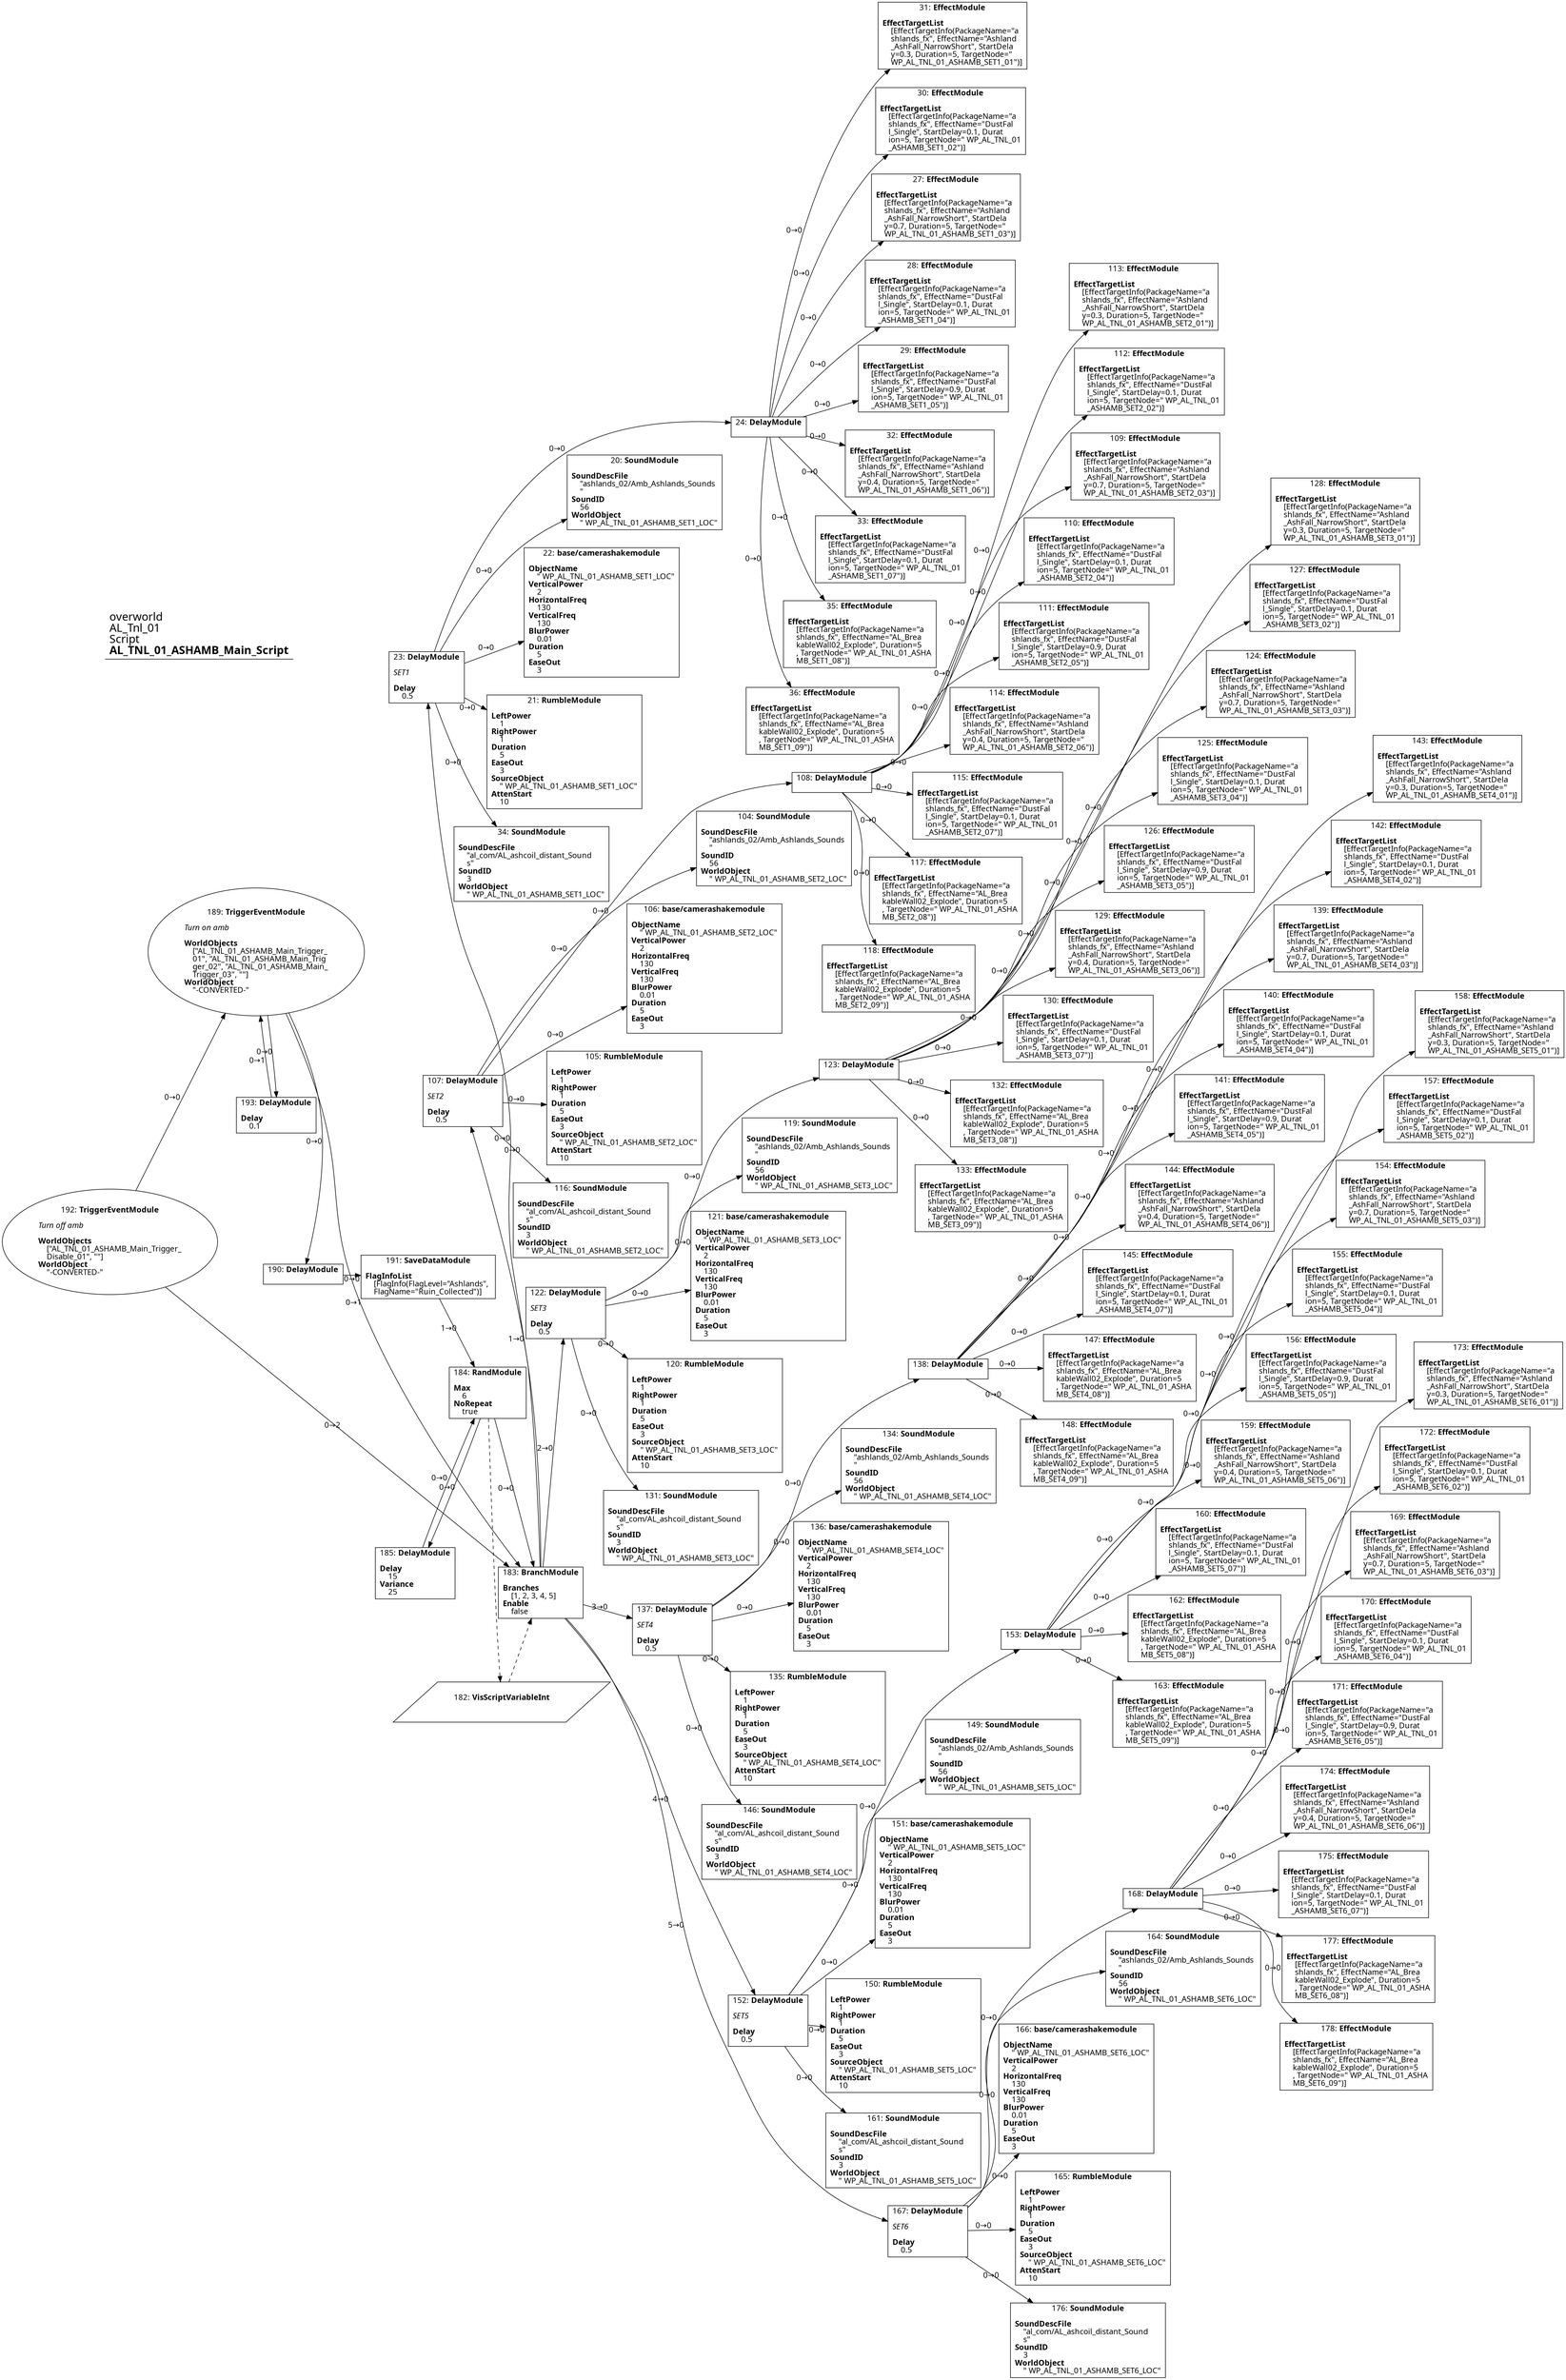 digraph {
    layout = fdp;
    overlap = prism;
    sep = "+16";
    splines = spline;

    node [ shape = box ];

    graph [ fontname = "Segoe UI" ];
    node [ fontname = "Segoe UI" ];
    edge [ fontname = "Segoe UI" ];

    20 [ label = <20: <b>SoundModule</b><br/><br/><b>SoundDescFile</b><br align="left"/>    &quot;ashlands_02/Amb_Ashlands_Sounds<br align="left"/>    &quot;<br align="left"/><b>SoundID</b><br align="left"/>    56<br align="left"/><b>WorldObject</b><br align="left"/>    &quot; WP_AL_TNL_01_ASHAMB_SET1_LOC&quot;<br align="left"/>> ];
    20 [ pos = "0.286,-1.0890001!" ];

    21 [ label = <21: <b>RumbleModule</b><br/><br/><b>LeftPower</b><br align="left"/>    1<br align="left"/><b>RightPower</b><br align="left"/>    1<br align="left"/><b>Duration</b><br align="left"/>    5<br align="left"/><b>EaseOut</b><br align="left"/>    3<br align="left"/><b>SourceObject</b><br align="left"/>    &quot; WP_AL_TNL_01_ASHAMB_SET1_LOC&quot;<br align="left"/><b>AttenStart</b><br align="left"/>    10<br align="left"/>> ];
    21 [ pos = "0.284,-1.2980001!" ];

    22 [ label = <22: <b>base/camerashakemodule</b><br/><br/><b>ObjectName</b><br align="left"/>    &quot; WP_AL_TNL_01_ASHAMB_SET1_LOC&quot;<br align="left"/><b>VerticalPower</b><br align="left"/>    2<br align="left"/><b>HorizontalFreq</b><br align="left"/>    130<br align="left"/><b>VerticalFreq</b><br align="left"/>    130<br align="left"/><b>BlurPower</b><br align="left"/>    0.01<br align="left"/><b>Duration</b><br align="left"/>    5<br align="left"/><b>EaseOut</b><br align="left"/>    3<br align="left"/>> ];
    22 [ pos = "0.284,-1.217!" ];

    23 [ label = <23: <b>DelayModule</b><br/><br/><i>SET1<br align="left"/></i><br align="left"/><b>Delay</b><br align="left"/>    0.5<br align="left"/>> ];
    23 [ pos = "-0.09200001,-1.1580001!" ];
    23 -> 22 [ label = "0→0" ];
    23 -> 21 [ label = "0→0" ];
    23 -> 20 [ label = "0→0" ];
    23 -> 24 [ label = "0→0" ];
    23 -> 34 [ label = "0→0" ];

    24 [ label = <24: <b>DelayModule</b><br/><br/>> ];
    24 [ pos = "0.287,-0.915!" ];
    24 -> 33 [ label = "0→0" ];
    24 -> 32 [ label = "0→0" ];
    24 -> 29 [ label = "0→0" ];
    24 -> 28 [ label = "0→0" ];
    24 -> 27 [ label = "0→0" ];
    24 -> 30 [ label = "0→0" ];
    24 -> 31 [ label = "0→0" ];
    24 -> 35 [ label = "0→0" ];
    24 -> 36 [ label = "0→0" ];

    27 [ label = <27: <b>EffectModule</b><br/><br/><b>EffectTargetList</b><br align="left"/>    [EffectTargetInfo(PackageName=&quot;a<br align="left"/>    shlands_fx&quot;, EffectName=&quot;Ashland<br align="left"/>    _AshFall_NarrowShort&quot;, StartDela<br align="left"/>    y=0.7, Duration=5, TargetNode=&quot; <br align="left"/>    WP_AL_TNL_01_ASHAMB_SET1_03&quot;)]<br align="left"/>> ];
    27 [ pos = "0.702,-0.634!" ];

    28 [ label = <28: <b>EffectModule</b><br/><br/><b>EffectTargetList</b><br align="left"/>    [EffectTargetInfo(PackageName=&quot;a<br align="left"/>    shlands_fx&quot;, EffectName=&quot;DustFal<br align="left"/>    l_Single&quot;, StartDelay=0.1, Durat<br align="left"/>    ion=5, TargetNode=&quot; WP_AL_TNL_01<br align="left"/>    _ASHAMB_SET1_04&quot;)]<br align="left"/>> ];
    28 [ pos = "0.70100003,-0.73700005!" ];

    29 [ label = <29: <b>EffectModule</b><br/><br/><b>EffectTargetList</b><br align="left"/>    [EffectTargetInfo(PackageName=&quot;a<br align="left"/>    shlands_fx&quot;, EffectName=&quot;DustFal<br align="left"/>    l_Single&quot;, StartDelay=0.9, Durat<br align="left"/>    ion=5, TargetNode=&quot; WP_AL_TNL_01<br align="left"/>    _ASHAMB_SET1_05&quot;)]<br align="left"/>> ];
    29 [ pos = "0.70000005,-0.84200007!" ];

    30 [ label = <30: <b>EffectModule</b><br/><br/><b>EffectTargetList</b><br align="left"/>    [EffectTargetInfo(PackageName=&quot;a<br align="left"/>    shlands_fx&quot;, EffectName=&quot;DustFal<br align="left"/>    l_Single&quot;, StartDelay=0.1, Durat<br align="left"/>    ion=5, TargetNode=&quot; WP_AL_TNL_01<br align="left"/>    _ASHAMB_SET1_02&quot;)]<br align="left"/>> ];
    30 [ pos = "0.70400006,-0.52900004!" ];

    31 [ label = <31: <b>EffectModule</b><br/><br/><b>EffectTargetList</b><br align="left"/>    [EffectTargetInfo(PackageName=&quot;a<br align="left"/>    shlands_fx&quot;, EffectName=&quot;Ashland<br align="left"/>    _AshFall_NarrowShort&quot;, StartDela<br align="left"/>    y=0.3, Duration=5, TargetNode=&quot; <br align="left"/>    WP_AL_TNL_01_ASHAMB_SET1_01&quot;)]<br align="left"/>> ];
    31 [ pos = "0.703,-0.42200002!" ];

    32 [ label = <32: <b>EffectModule</b><br/><br/><b>EffectTargetList</b><br align="left"/>    [EffectTargetInfo(PackageName=&quot;a<br align="left"/>    shlands_fx&quot;, EffectName=&quot;Ashland<br align="left"/>    _AshFall_NarrowShort&quot;, StartDela<br align="left"/>    y=0.4, Duration=5, TargetNode=&quot; <br align="left"/>    WP_AL_TNL_01_ASHAMB_SET1_06&quot;)]<br align="left"/>> ];
    32 [ pos = "0.70100003,-0.94900006!" ];

    33 [ label = <33: <b>EffectModule</b><br/><br/><b>EffectTargetList</b><br align="left"/>    [EffectTargetInfo(PackageName=&quot;a<br align="left"/>    shlands_fx&quot;, EffectName=&quot;DustFal<br align="left"/>    l_Single&quot;, StartDelay=0.1, Durat<br align="left"/>    ion=5, TargetNode=&quot; WP_AL_TNL_01<br align="left"/>    _ASHAMB_SET1_07&quot;)]<br align="left"/>> ];
    33 [ pos = "0.70000005,-1.0610001!" ];

    34 [ label = <34: <b>SoundModule</b><br/><br/><b>SoundDescFile</b><br align="left"/>    &quot;al_com/AL_ashcoil_distant_Sound<br align="left"/>    s&quot;<br align="left"/><b>SoundID</b><br align="left"/>    3<br align="left"/><b>WorldObject</b><br align="left"/>    &quot; WP_AL_TNL_01_ASHAMB_SET1_LOC&quot;<br align="left"/>> ];
    34 [ pos = "0.284,-1.358!" ];

    35 [ label = <35: <b>EffectModule</b><br/><br/><b>EffectTargetList</b><br align="left"/>    [EffectTargetInfo(PackageName=&quot;a<br align="left"/>    shlands_fx&quot;, EffectName=&quot;AL_Brea<br align="left"/>    kableWall02_Explode&quot;, Duration=5<br align="left"/>    , TargetNode=&quot; WP_AL_TNL_01_ASHA<br align="left"/>    MB_SET1_08&quot;)]<br align="left"/>> ];
    35 [ pos = "0.697,-1.171!" ];

    36 [ label = <36: <b>EffectModule</b><br/><br/><b>EffectTargetList</b><br align="left"/>    [EffectTargetInfo(PackageName=&quot;a<br align="left"/>    shlands_fx&quot;, EffectName=&quot;AL_Brea<br align="left"/>    kableWall02_Explode&quot;, Duration=5<br align="left"/>    , TargetNode=&quot; WP_AL_TNL_01_ASHA<br align="left"/>    MB_SET1_09&quot;)]<br align="left"/>> ];
    36 [ pos = "0.69900006,-1.279!" ];

    104 [ label = <104: <b>SoundModule</b><br/><br/><b>SoundDescFile</b><br align="left"/>    &quot;ashlands_02/Amb_Ashlands_Sounds<br align="left"/>    &quot;<br align="left"/><b>SoundID</b><br align="left"/>    56<br align="left"/><b>WorldObject</b><br align="left"/>    &quot; WP_AL_TNL_01_ASHAMB_SET2_LOC&quot;<br align="left"/>> ];
    104 [ pos = "0.711,-1.6580001!" ];

    105 [ label = <105: <b>RumbleModule</b><br/><br/><b>LeftPower</b><br align="left"/>    1<br align="left"/><b>RightPower</b><br align="left"/>    1<br align="left"/><b>Duration</b><br align="left"/>    5<br align="left"/><b>EaseOut</b><br align="left"/>    3<br align="left"/><b>SourceObject</b><br align="left"/>    &quot; WP_AL_TNL_01_ASHAMB_SET2_LOC&quot;<br align="left"/><b>AttenStart</b><br align="left"/>    10<br align="left"/>> ];
    105 [ pos = "0.70900005,-1.8670001!" ];

    106 [ label = <106: <b>base/camerashakemodule</b><br/><br/><b>ObjectName</b><br align="left"/>    &quot; WP_AL_TNL_01_ASHAMB_SET2_LOC&quot;<br align="left"/><b>VerticalPower</b><br align="left"/>    2<br align="left"/><b>HorizontalFreq</b><br align="left"/>    130<br align="left"/><b>VerticalFreq</b><br align="left"/>    130<br align="left"/><b>BlurPower</b><br align="left"/>    0.01<br align="left"/><b>Duration</b><br align="left"/>    5<br align="left"/><b>EaseOut</b><br align="left"/>    3<br align="left"/>> ];
    106 [ pos = "0.70900005,-1.7860001!" ];

    107 [ label = <107: <b>DelayModule</b><br/><br/><i>SET2<br align="left"/></i><br align="left"/><b>Delay</b><br align="left"/>    0.5<br align="left"/>> ];
    107 [ pos = "0.333,-1.7270001!" ];
    107 -> 106 [ label = "0→0" ];
    107 -> 105 [ label = "0→0" ];
    107 -> 104 [ label = "0→0" ];
    107 -> 108 [ label = "0→0" ];
    107 -> 116 [ label = "0→0" ];

    108 [ label = <108: <b>DelayModule</b><br/><br/>> ];
    108 [ pos = "0.712,-1.4840001!" ];
    108 -> 115 [ label = "0→0" ];
    108 -> 114 [ label = "0→0" ];
    108 -> 111 [ label = "0→0" ];
    108 -> 110 [ label = "0→0" ];
    108 -> 109 [ label = "0→0" ];
    108 -> 112 [ label = "0→0" ];
    108 -> 113 [ label = "0→0" ];
    108 -> 117 [ label = "0→0" ];
    108 -> 118 [ label = "0→0" ];

    109 [ label = <109: <b>EffectModule</b><br/><br/><b>EffectTargetList</b><br align="left"/>    [EffectTargetInfo(PackageName=&quot;a<br align="left"/>    shlands_fx&quot;, EffectName=&quot;Ashland<br align="left"/>    _AshFall_NarrowShort&quot;, StartDela<br align="left"/>    y=0.7, Duration=5, TargetNode=&quot; <br align="left"/>    WP_AL_TNL_01_ASHAMB_SET2_03&quot;)]<br align="left"/>> ];
    109 [ pos = "1.1270001,-1.2030001!" ];

    110 [ label = <110: <b>EffectModule</b><br/><br/><b>EffectTargetList</b><br align="left"/>    [EffectTargetInfo(PackageName=&quot;a<br align="left"/>    shlands_fx&quot;, EffectName=&quot;DustFal<br align="left"/>    l_Single&quot;, StartDelay=0.1, Durat<br align="left"/>    ion=5, TargetNode=&quot; WP_AL_TNL_01<br align="left"/>    _ASHAMB_SET2_04&quot;)]<br align="left"/>> ];
    110 [ pos = "1.126,-1.3060001!" ];

    111 [ label = <111: <b>EffectModule</b><br/><br/><b>EffectTargetList</b><br align="left"/>    [EffectTargetInfo(PackageName=&quot;a<br align="left"/>    shlands_fx&quot;, EffectName=&quot;DustFal<br align="left"/>    l_Single&quot;, StartDelay=0.9, Durat<br align="left"/>    ion=5, TargetNode=&quot; WP_AL_TNL_01<br align="left"/>    _ASHAMB_SET2_05&quot;)]<br align="left"/>> ];
    111 [ pos = "1.125,-1.411!" ];

    112 [ label = <112: <b>EffectModule</b><br/><br/><b>EffectTargetList</b><br align="left"/>    [EffectTargetInfo(PackageName=&quot;a<br align="left"/>    shlands_fx&quot;, EffectName=&quot;DustFal<br align="left"/>    l_Single&quot;, StartDelay=0.1, Durat<br align="left"/>    ion=5, TargetNode=&quot; WP_AL_TNL_01<br align="left"/>    _ASHAMB_SET2_02&quot;)]<br align="left"/>> ];
    112 [ pos = "1.1290001,-1.098!" ];

    113 [ label = <113: <b>EffectModule</b><br/><br/><b>EffectTargetList</b><br align="left"/>    [EffectTargetInfo(PackageName=&quot;a<br align="left"/>    shlands_fx&quot;, EffectName=&quot;Ashland<br align="left"/>    _AshFall_NarrowShort&quot;, StartDela<br align="left"/>    y=0.3, Duration=5, TargetNode=&quot; <br align="left"/>    WP_AL_TNL_01_ASHAMB_SET2_01&quot;)]<br align="left"/>> ];
    113 [ pos = "1.128,-0.99100006!" ];

    114 [ label = <114: <b>EffectModule</b><br/><br/><b>EffectTargetList</b><br align="left"/>    [EffectTargetInfo(PackageName=&quot;a<br align="left"/>    shlands_fx&quot;, EffectName=&quot;Ashland<br align="left"/>    _AshFall_NarrowShort&quot;, StartDela<br align="left"/>    y=0.4, Duration=5, TargetNode=&quot; <br align="left"/>    WP_AL_TNL_01_ASHAMB_SET2_06&quot;)]<br align="left"/>> ];
    114 [ pos = "1.126,-1.5180001!" ];

    115 [ label = <115: <b>EffectModule</b><br/><br/><b>EffectTargetList</b><br align="left"/>    [EffectTargetInfo(PackageName=&quot;a<br align="left"/>    shlands_fx&quot;, EffectName=&quot;DustFal<br align="left"/>    l_Single&quot;, StartDelay=0.1, Durat<br align="left"/>    ion=5, TargetNode=&quot; WP_AL_TNL_01<br align="left"/>    _ASHAMB_SET2_07&quot;)]<br align="left"/>> ];
    115 [ pos = "1.125,-1.6300001!" ];

    116 [ label = <116: <b>SoundModule</b><br/><br/><b>SoundDescFile</b><br align="left"/>    &quot;al_com/AL_ashcoil_distant_Sound<br align="left"/>    s&quot;<br align="left"/><b>SoundID</b><br align="left"/>    3<br align="left"/><b>WorldObject</b><br align="left"/>    &quot; WP_AL_TNL_01_ASHAMB_SET2_LOC&quot;<br align="left"/>> ];
    116 [ pos = "0.70900005,-1.927!" ];

    117 [ label = <117: <b>EffectModule</b><br/><br/><b>EffectTargetList</b><br align="left"/>    [EffectTargetInfo(PackageName=&quot;a<br align="left"/>    shlands_fx&quot;, EffectName=&quot;AL_Brea<br align="left"/>    kableWall02_Explode&quot;, Duration=5<br align="left"/>    , TargetNode=&quot; WP_AL_TNL_01_ASHA<br align="left"/>    MB_SET2_08&quot;)]<br align="left"/>> ];
    117 [ pos = "1.1220001,-1.7400001!" ];

    118 [ label = <118: <b>EffectModule</b><br/><br/><b>EffectTargetList</b><br align="left"/>    [EffectTargetInfo(PackageName=&quot;a<br align="left"/>    shlands_fx&quot;, EffectName=&quot;AL_Brea<br align="left"/>    kableWall02_Explode&quot;, Duration=5<br align="left"/>    , TargetNode=&quot; WP_AL_TNL_01_ASHA<br align="left"/>    MB_SET2_09&quot;)]<br align="left"/>> ];
    118 [ pos = "1.1240001,-1.848!" ];

    119 [ label = <119: <b>SoundModule</b><br/><br/><b>SoundDescFile</b><br align="left"/>    &quot;ashlands_02/Amb_Ashlands_Sounds<br align="left"/>    &quot;<br align="left"/><b>SoundID</b><br align="left"/>    56<br align="left"/><b>WorldObject</b><br align="left"/>    &quot; WP_AL_TNL_01_ASHAMB_SET3_LOC&quot;<br align="left"/>> ];
    119 [ pos = "1.1340001,-2.311!" ];

    120 [ label = <120: <b>RumbleModule</b><br/><br/><b>LeftPower</b><br align="left"/>    1<br align="left"/><b>RightPower</b><br align="left"/>    1<br align="left"/><b>Duration</b><br align="left"/>    5<br align="left"/><b>EaseOut</b><br align="left"/>    3<br align="left"/><b>SourceObject</b><br align="left"/>    &quot; WP_AL_TNL_01_ASHAMB_SET3_LOC&quot;<br align="left"/><b>AttenStart</b><br align="left"/>    10<br align="left"/>> ];
    120 [ pos = "1.133,-2.5200002!" ];

    121 [ label = <121: <b>base/camerashakemodule</b><br/><br/><b>ObjectName</b><br align="left"/>    &quot; WP_AL_TNL_01_ASHAMB_SET3_LOC&quot;<br align="left"/><b>VerticalPower</b><br align="left"/>    2<br align="left"/><b>HorizontalFreq</b><br align="left"/>    130<br align="left"/><b>VerticalFreq</b><br align="left"/>    130<br align="left"/><b>BlurPower</b><br align="left"/>    0.01<br align="left"/><b>Duration</b><br align="left"/>    5<br align="left"/><b>EaseOut</b><br align="left"/>    3<br align="left"/>> ];
    121 [ pos = "1.1320001,-2.4390001!" ];

    122 [ label = <122: <b>DelayModule</b><br/><br/><i>SET3<br align="left"/></i><br align="left"/><b>Delay</b><br align="left"/>    0.5<br align="left"/>> ];
    122 [ pos = "0.75600004,-2.38!" ];
    122 -> 121 [ label = "0→0" ];
    122 -> 120 [ label = "0→0" ];
    122 -> 119 [ label = "0→0" ];
    122 -> 123 [ label = "0→0" ];
    122 -> 131 [ label = "0→0" ];

    123 [ label = <123: <b>DelayModule</b><br/><br/>> ];
    123 [ pos = "1.1350001,-2.137!" ];
    123 -> 130 [ label = "0→0" ];
    123 -> 129 [ label = "0→0" ];
    123 -> 126 [ label = "0→0" ];
    123 -> 125 [ label = "0→0" ];
    123 -> 124 [ label = "0→0" ];
    123 -> 127 [ label = "0→0" ];
    123 -> 128 [ label = "0→0" ];
    123 -> 132 [ label = "0→0" ];
    123 -> 133 [ label = "0→0" ];

    124 [ label = <124: <b>EffectModule</b><br/><br/><b>EffectTargetList</b><br align="left"/>    [EffectTargetInfo(PackageName=&quot;a<br align="left"/>    shlands_fx&quot;, EffectName=&quot;Ashland<br align="left"/>    _AshFall_NarrowShort&quot;, StartDela<br align="left"/>    y=0.7, Duration=5, TargetNode=&quot; <br align="left"/>    WP_AL_TNL_01_ASHAMB_SET3_03&quot;)]<br align="left"/>> ];
    124 [ pos = "1.5500001,-1.8560001!" ];

    125 [ label = <125: <b>EffectModule</b><br/><br/><b>EffectTargetList</b><br align="left"/>    [EffectTargetInfo(PackageName=&quot;a<br align="left"/>    shlands_fx&quot;, EffectName=&quot;DustFal<br align="left"/>    l_Single&quot;, StartDelay=0.1, Durat<br align="left"/>    ion=5, TargetNode=&quot; WP_AL_TNL_01<br align="left"/>    _ASHAMB_SET3_04&quot;)]<br align="left"/>> ];
    125 [ pos = "1.549,-1.9590001!" ];

    126 [ label = <126: <b>EffectModule</b><br/><br/><b>EffectTargetList</b><br align="left"/>    [EffectTargetInfo(PackageName=&quot;a<br align="left"/>    shlands_fx&quot;, EffectName=&quot;DustFal<br align="left"/>    l_Single&quot;, StartDelay=0.9, Durat<br align="left"/>    ion=5, TargetNode=&quot; WP_AL_TNL_01<br align="left"/>    _ASHAMB_SET3_05&quot;)]<br align="left"/>> ];
    126 [ pos = "1.5480001,-2.0640001!" ];

    127 [ label = <127: <b>EffectModule</b><br/><br/><b>EffectTargetList</b><br align="left"/>    [EffectTargetInfo(PackageName=&quot;a<br align="left"/>    shlands_fx&quot;, EffectName=&quot;DustFal<br align="left"/>    l_Single&quot;, StartDelay=0.1, Durat<br align="left"/>    ion=5, TargetNode=&quot; WP_AL_TNL_01<br align="left"/>    _ASHAMB_SET3_02&quot;)]<br align="left"/>> ];
    127 [ pos = "1.552,-1.751!" ];

    128 [ label = <128: <b>EffectModule</b><br/><br/><b>EffectTargetList</b><br align="left"/>    [EffectTargetInfo(PackageName=&quot;a<br align="left"/>    shlands_fx&quot;, EffectName=&quot;Ashland<br align="left"/>    _AshFall_NarrowShort&quot;, StartDela<br align="left"/>    y=0.3, Duration=5, TargetNode=&quot; <br align="left"/>    WP_AL_TNL_01_ASHAMB_SET3_01&quot;)]<br align="left"/>> ];
    128 [ pos = "1.5510001,-1.644!" ];

    129 [ label = <129: <b>EffectModule</b><br/><br/><b>EffectTargetList</b><br align="left"/>    [EffectTargetInfo(PackageName=&quot;a<br align="left"/>    shlands_fx&quot;, EffectName=&quot;Ashland<br align="left"/>    _AshFall_NarrowShort&quot;, StartDela<br align="left"/>    y=0.4, Duration=5, TargetNode=&quot; <br align="left"/>    WP_AL_TNL_01_ASHAMB_SET3_06&quot;)]<br align="left"/>> ];
    129 [ pos = "1.549,-2.171!" ];

    130 [ label = <130: <b>EffectModule</b><br/><br/><b>EffectTargetList</b><br align="left"/>    [EffectTargetInfo(PackageName=&quot;a<br align="left"/>    shlands_fx&quot;, EffectName=&quot;DustFal<br align="left"/>    l_Single&quot;, StartDelay=0.1, Durat<br align="left"/>    ion=5, TargetNode=&quot; WP_AL_TNL_01<br align="left"/>    _ASHAMB_SET3_07&quot;)]<br align="left"/>> ];
    130 [ pos = "1.5480001,-2.283!" ];

    131 [ label = <131: <b>SoundModule</b><br/><br/><b>SoundDescFile</b><br align="left"/>    &quot;al_com/AL_ashcoil_distant_Sound<br align="left"/>    s&quot;<br align="left"/><b>SoundID</b><br align="left"/>    3<br align="left"/><b>WorldObject</b><br align="left"/>    &quot; WP_AL_TNL_01_ASHAMB_SET3_LOC&quot;<br align="left"/>> ];
    131 [ pos = "1.1320001,-2.5790002!" ];

    132 [ label = <132: <b>EffectModule</b><br/><br/><b>EffectTargetList</b><br align="left"/>    [EffectTargetInfo(PackageName=&quot;a<br align="left"/>    shlands_fx&quot;, EffectName=&quot;AL_Brea<br align="left"/>    kableWall02_Explode&quot;, Duration=5<br align="left"/>    , TargetNode=&quot; WP_AL_TNL_01_ASHA<br align="left"/>    MB_SET3_08&quot;)]<br align="left"/>> ];
    132 [ pos = "1.5450001,-2.3930001!" ];

    133 [ label = <133: <b>EffectModule</b><br/><br/><b>EffectTargetList</b><br align="left"/>    [EffectTargetInfo(PackageName=&quot;a<br align="left"/>    shlands_fx&quot;, EffectName=&quot;AL_Brea<br align="left"/>    kableWall02_Explode&quot;, Duration=5<br align="left"/>    , TargetNode=&quot; WP_AL_TNL_01_ASHA<br align="left"/>    MB_SET3_09&quot;)]<br align="left"/>> ];
    133 [ pos = "1.547,-2.5010002!" ];

    134 [ label = <134: <b>SoundModule</b><br/><br/><b>SoundDescFile</b><br align="left"/>    &quot;ashlands_02/Amb_Ashlands_Sounds<br align="left"/>    &quot;<br align="left"/><b>SoundID</b><br align="left"/>    56<br align="left"/><b>WorldObject</b><br align="left"/>    &quot; WP_AL_TNL_01_ASHAMB_SET4_LOC&quot;<br align="left"/>> ];
    134 [ pos = "1.542,-2.956!" ];

    135 [ label = <135: <b>RumbleModule</b><br/><br/><b>LeftPower</b><br align="left"/>    1<br align="left"/><b>RightPower</b><br align="left"/>    1<br align="left"/><b>Duration</b><br align="left"/>    5<br align="left"/><b>EaseOut</b><br align="left"/>    3<br align="left"/><b>SourceObject</b><br align="left"/>    &quot; WP_AL_TNL_01_ASHAMB_SET4_LOC&quot;<br align="left"/><b>AttenStart</b><br align="left"/>    10<br align="left"/>> ];
    135 [ pos = "1.5400001,-3.1650002!" ];

    136 [ label = <136: <b>base/camerashakemodule</b><br/><br/><b>ObjectName</b><br align="left"/>    &quot; WP_AL_TNL_01_ASHAMB_SET4_LOC&quot;<br align="left"/><b>VerticalPower</b><br align="left"/>    2<br align="left"/><b>HorizontalFreq</b><br align="left"/>    130<br align="left"/><b>VerticalFreq</b><br align="left"/>    130<br align="left"/><b>BlurPower</b><br align="left"/>    0.01<br align="left"/><b>Duration</b><br align="left"/>    5<br align="left"/><b>EaseOut</b><br align="left"/>    3<br align="left"/>> ];
    136 [ pos = "1.5400001,-3.084!" ];

    137 [ label = <137: <b>DelayModule</b><br/><br/><i>SET4<br align="left"/></i><br align="left"/><b>Delay</b><br align="left"/>    0.5<br align="left"/>> ];
    137 [ pos = "1.164,-3.025!" ];
    137 -> 136 [ label = "0→0" ];
    137 -> 135 [ label = "0→0" ];
    137 -> 134 [ label = "0→0" ];
    137 -> 138 [ label = "0→0" ];
    137 -> 146 [ label = "0→0" ];

    138 [ label = <138: <b>DelayModule</b><br/><br/>> ];
    138 [ pos = "1.5430001,-2.782!" ];
    138 -> 145 [ label = "0→0" ];
    138 -> 144 [ label = "0→0" ];
    138 -> 141 [ label = "0→0" ];
    138 -> 140 [ label = "0→0" ];
    138 -> 139 [ label = "0→0" ];
    138 -> 142 [ label = "0→0" ];
    138 -> 143 [ label = "0→0" ];
    138 -> 147 [ label = "0→0" ];
    138 -> 148 [ label = "0→0" ];

    139 [ label = <139: <b>EffectModule</b><br/><br/><b>EffectTargetList</b><br align="left"/>    [EffectTargetInfo(PackageName=&quot;a<br align="left"/>    shlands_fx&quot;, EffectName=&quot;Ashland<br align="left"/>    _AshFall_NarrowShort&quot;, StartDela<br align="left"/>    y=0.7, Duration=5, TargetNode=&quot; <br align="left"/>    WP_AL_TNL_01_ASHAMB_SET4_03&quot;)]<br align="left"/>> ];
    139 [ pos = "1.9570001,-2.5010002!" ];

    140 [ label = <140: <b>EffectModule</b><br/><br/><b>EffectTargetList</b><br align="left"/>    [EffectTargetInfo(PackageName=&quot;a<br align="left"/>    shlands_fx&quot;, EffectName=&quot;DustFal<br align="left"/>    l_Single&quot;, StartDelay=0.1, Durat<br align="left"/>    ion=5, TargetNode=&quot; WP_AL_TNL_01<br align="left"/>    _ASHAMB_SET4_04&quot;)]<br align="left"/>> ];
    140 [ pos = "1.9570001,-2.604!" ];

    141 [ label = <141: <b>EffectModule</b><br/><br/><b>EffectTargetList</b><br align="left"/>    [EffectTargetInfo(PackageName=&quot;a<br align="left"/>    shlands_fx&quot;, EffectName=&quot;DustFal<br align="left"/>    l_Single&quot;, StartDelay=0.9, Durat<br align="left"/>    ion=5, TargetNode=&quot; WP_AL_TNL_01<br align="left"/>    _ASHAMB_SET4_05&quot;)]<br align="left"/>> ];
    141 [ pos = "1.9560001,-2.709!" ];

    142 [ label = <142: <b>EffectModule</b><br/><br/><b>EffectTargetList</b><br align="left"/>    [EffectTargetInfo(PackageName=&quot;a<br align="left"/>    shlands_fx&quot;, EffectName=&quot;DustFal<br align="left"/>    l_Single&quot;, StartDelay=0.1, Durat<br align="left"/>    ion=5, TargetNode=&quot; WP_AL_TNL_01<br align="left"/>    _ASHAMB_SET4_02&quot;)]<br align="left"/>> ];
    142 [ pos = "1.96,-2.3960001!" ];

    143 [ label = <143: <b>EffectModule</b><br/><br/><b>EffectTargetList</b><br align="left"/>    [EffectTargetInfo(PackageName=&quot;a<br align="left"/>    shlands_fx&quot;, EffectName=&quot;Ashland<br align="left"/>    _AshFall_NarrowShort&quot;, StartDela<br align="left"/>    y=0.3, Duration=5, TargetNode=&quot; <br align="left"/>    WP_AL_TNL_01_ASHAMB_SET4_01&quot;)]<br align="left"/>> ];
    143 [ pos = "1.9590001,-2.289!" ];

    144 [ label = <144: <b>EffectModule</b><br/><br/><b>EffectTargetList</b><br align="left"/>    [EffectTargetInfo(PackageName=&quot;a<br align="left"/>    shlands_fx&quot;, EffectName=&quot;Ashland<br align="left"/>    _AshFall_NarrowShort&quot;, StartDela<br align="left"/>    y=0.4, Duration=5, TargetNode=&quot; <br align="left"/>    WP_AL_TNL_01_ASHAMB_SET4_06&quot;)]<br align="left"/>> ];
    144 [ pos = "1.9570001,-2.8160002!" ];

    145 [ label = <145: <b>EffectModule</b><br/><br/><b>EffectTargetList</b><br align="left"/>    [EffectTargetInfo(PackageName=&quot;a<br align="left"/>    shlands_fx&quot;, EffectName=&quot;DustFal<br align="left"/>    l_Single&quot;, StartDelay=0.1, Durat<br align="left"/>    ion=5, TargetNode=&quot; WP_AL_TNL_01<br align="left"/>    _ASHAMB_SET4_07&quot;)]<br align="left"/>> ];
    145 [ pos = "1.9560001,-2.9280002!" ];

    146 [ label = <146: <b>SoundModule</b><br/><br/><b>SoundDescFile</b><br align="left"/>    &quot;al_com/AL_ashcoil_distant_Sound<br align="left"/>    s&quot;<br align="left"/><b>SoundID</b><br align="left"/>    3<br align="left"/><b>WorldObject</b><br align="left"/>    &quot; WP_AL_TNL_01_ASHAMB_SET4_LOC&quot;<br align="left"/>> ];
    146 [ pos = "1.5400001,-3.2250001!" ];

    147 [ label = <147: <b>EffectModule</b><br/><br/><b>EffectTargetList</b><br align="left"/>    [EffectTargetInfo(PackageName=&quot;a<br align="left"/>    shlands_fx&quot;, EffectName=&quot;AL_Brea<br align="left"/>    kableWall02_Explode&quot;, Duration=5<br align="left"/>    , TargetNode=&quot; WP_AL_TNL_01_ASHA<br align="left"/>    MB_SET4_08&quot;)]<br align="left"/>> ];
    147 [ pos = "1.9530001,-3.038!" ];

    148 [ label = <148: <b>EffectModule</b><br/><br/><b>EffectTargetList</b><br align="left"/>    [EffectTargetInfo(PackageName=&quot;a<br align="left"/>    shlands_fx&quot;, EffectName=&quot;AL_Brea<br align="left"/>    kableWall02_Explode&quot;, Duration=5<br align="left"/>    , TargetNode=&quot; WP_AL_TNL_01_ASHA<br align="left"/>    MB_SET4_09&quot;)]<br align="left"/>> ];
    148 [ pos = "1.955,-3.1450002!" ];

    149 [ label = <149: <b>SoundModule</b><br/><br/><b>SoundDescFile</b><br align="left"/>    &quot;ashlands_02/Amb_Ashlands_Sounds<br align="left"/>    &quot;<br align="left"/><b>SoundID</b><br align="left"/>    56<br align="left"/><b>WorldObject</b><br align="left"/>    &quot; WP_AL_TNL_01_ASHAMB_SET5_LOC&quot;<br align="left"/>> ];
    149 [ pos = "1.955,-3.6320002!" ];

    150 [ label = <150: <b>RumbleModule</b><br/><br/><b>LeftPower</b><br align="left"/>    1<br align="left"/><b>RightPower</b><br align="left"/>    1<br align="left"/><b>Duration</b><br align="left"/>    5<br align="left"/><b>EaseOut</b><br align="left"/>    3<br align="left"/><b>SourceObject</b><br align="left"/>    &quot; WP_AL_TNL_01_ASHAMB_SET5_LOC&quot;<br align="left"/><b>AttenStart</b><br align="left"/>    10<br align="left"/>> ];
    150 [ pos = "1.9530001,-3.841!" ];

    151 [ label = <151: <b>base/camerashakemodule</b><br/><br/><b>ObjectName</b><br align="left"/>    &quot; WP_AL_TNL_01_ASHAMB_SET5_LOC&quot;<br align="left"/><b>VerticalPower</b><br align="left"/>    2<br align="left"/><b>HorizontalFreq</b><br align="left"/>    130<br align="left"/><b>VerticalFreq</b><br align="left"/>    130<br align="left"/><b>BlurPower</b><br align="left"/>    0.01<br align="left"/><b>Duration</b><br align="left"/>    5<br align="left"/><b>EaseOut</b><br align="left"/>    3<br align="left"/>> ];
    151 [ pos = "1.9530001,-3.7600002!" ];

    152 [ label = <152: <b>DelayModule</b><br/><br/><i>SET5<br align="left"/></i><br align="left"/><b>Delay</b><br align="left"/>    0.5<br align="left"/>> ];
    152 [ pos = "1.577,-3.7010002!" ];
    152 -> 151 [ label = "0→0" ];
    152 -> 150 [ label = "0→0" ];
    152 -> 149 [ label = "0→0" ];
    152 -> 153 [ label = "0→0" ];
    152 -> 161 [ label = "0→0" ];

    153 [ label = <153: <b>DelayModule</b><br/><br/>> ];
    153 [ pos = "1.9560001,-3.4580002!" ];
    153 -> 160 [ label = "0→0" ];
    153 -> 159 [ label = "0→0" ];
    153 -> 156 [ label = "0→0" ];
    153 -> 155 [ label = "0→0" ];
    153 -> 154 [ label = "0→0" ];
    153 -> 157 [ label = "0→0" ];
    153 -> 158 [ label = "0→0" ];
    153 -> 162 [ label = "0→0" ];
    153 -> 163 [ label = "0→0" ];

    154 [ label = <154: <b>EffectModule</b><br/><br/><b>EffectTargetList</b><br align="left"/>    [EffectTargetInfo(PackageName=&quot;a<br align="left"/>    shlands_fx&quot;, EffectName=&quot;Ashland<br align="left"/>    _AshFall_NarrowShort&quot;, StartDela<br align="left"/>    y=0.7, Duration=5, TargetNode=&quot; <br align="left"/>    WP_AL_TNL_01_ASHAMB_SET5_03&quot;)]<br align="left"/>> ];
    154 [ pos = "2.371,-3.177!" ];

    155 [ label = <155: <b>EffectModule</b><br/><br/><b>EffectTargetList</b><br align="left"/>    [EffectTargetInfo(PackageName=&quot;a<br align="left"/>    shlands_fx&quot;, EffectName=&quot;DustFal<br align="left"/>    l_Single&quot;, StartDelay=0.1, Durat<br align="left"/>    ion=5, TargetNode=&quot; WP_AL_TNL_01<br align="left"/>    _ASHAMB_SET5_04&quot;)]<br align="left"/>> ];
    155 [ pos = "2.3700001,-3.2800002!" ];

    156 [ label = <156: <b>EffectModule</b><br/><br/><b>EffectTargetList</b><br align="left"/>    [EffectTargetInfo(PackageName=&quot;a<br align="left"/>    shlands_fx&quot;, EffectName=&quot;DustFal<br align="left"/>    l_Single&quot;, StartDelay=0.9, Durat<br align="left"/>    ion=5, TargetNode=&quot; WP_AL_TNL_01<br align="left"/>    _ASHAMB_SET5_05&quot;)]<br align="left"/>> ];
    156 [ pos = "2.3690002,-3.3850002!" ];

    157 [ label = <157: <b>EffectModule</b><br/><br/><b>EffectTargetList</b><br align="left"/>    [EffectTargetInfo(PackageName=&quot;a<br align="left"/>    shlands_fx&quot;, EffectName=&quot;DustFal<br align="left"/>    l_Single&quot;, StartDelay=0.1, Durat<br align="left"/>    ion=5, TargetNode=&quot; WP_AL_TNL_01<br align="left"/>    _ASHAMB_SET5_02&quot;)]<br align="left"/>> ];
    157 [ pos = "2.3730001,-3.072!" ];

    158 [ label = <158: <b>EffectModule</b><br/><br/><b>EffectTargetList</b><br align="left"/>    [EffectTargetInfo(PackageName=&quot;a<br align="left"/>    shlands_fx&quot;, EffectName=&quot;Ashland<br align="left"/>    _AshFall_NarrowShort&quot;, StartDela<br align="left"/>    y=0.3, Duration=5, TargetNode=&quot; <br align="left"/>    WP_AL_TNL_01_ASHAMB_SET5_01&quot;)]<br align="left"/>> ];
    158 [ pos = "2.3720002,-2.9650002!" ];

    159 [ label = <159: <b>EffectModule</b><br/><br/><b>EffectTargetList</b><br align="left"/>    [EffectTargetInfo(PackageName=&quot;a<br align="left"/>    shlands_fx&quot;, EffectName=&quot;Ashland<br align="left"/>    _AshFall_NarrowShort&quot;, StartDela<br align="left"/>    y=0.4, Duration=5, TargetNode=&quot; <br align="left"/>    WP_AL_TNL_01_ASHAMB_SET5_06&quot;)]<br align="left"/>> ];
    159 [ pos = "2.3700001,-3.492!" ];

    160 [ label = <160: <b>EffectModule</b><br/><br/><b>EffectTargetList</b><br align="left"/>    [EffectTargetInfo(PackageName=&quot;a<br align="left"/>    shlands_fx&quot;, EffectName=&quot;DustFal<br align="left"/>    l_Single&quot;, StartDelay=0.1, Durat<br align="left"/>    ion=5, TargetNode=&quot; WP_AL_TNL_01<br align="left"/>    _ASHAMB_SET5_07&quot;)]<br align="left"/>> ];
    160 [ pos = "2.3690002,-3.604!" ];

    161 [ label = <161: <b>SoundModule</b><br/><br/><b>SoundDescFile</b><br align="left"/>    &quot;al_com/AL_ashcoil_distant_Sound<br align="left"/>    s&quot;<br align="left"/><b>SoundID</b><br align="left"/>    3<br align="left"/><b>WorldObject</b><br align="left"/>    &quot; WP_AL_TNL_01_ASHAMB_SET5_LOC&quot;<br align="left"/>> ];
    161 [ pos = "1.9530001,-3.9010003!" ];

    162 [ label = <162: <b>EffectModule</b><br/><br/><b>EffectTargetList</b><br align="left"/>    [EffectTargetInfo(PackageName=&quot;a<br align="left"/>    shlands_fx&quot;, EffectName=&quot;AL_Brea<br align="left"/>    kableWall02_Explode&quot;, Duration=5<br align="left"/>    , TargetNode=&quot; WP_AL_TNL_01_ASHA<br align="left"/>    MB_SET5_08&quot;)]<br align="left"/>> ];
    162 [ pos = "2.3660002,-3.7140002!" ];

    163 [ label = <163: <b>EffectModule</b><br/><br/><b>EffectTargetList</b><br align="left"/>    [EffectTargetInfo(PackageName=&quot;a<br align="left"/>    shlands_fx&quot;, EffectName=&quot;AL_Brea<br align="left"/>    kableWall02_Explode&quot;, Duration=5<br align="left"/>    , TargetNode=&quot; WP_AL_TNL_01_ASHA<br align="left"/>    MB_SET5_09&quot;)]<br align="left"/>> ];
    163 [ pos = "2.368,-3.8220003!" ];

    164 [ label = <164: <b>SoundModule</b><br/><br/><b>SoundDescFile</b><br align="left"/>    &quot;ashlands_02/Amb_Ashlands_Sounds<br align="left"/>    &quot;<br align="left"/><b>SoundID</b><br align="left"/>    56<br align="left"/><b>WorldObject</b><br align="left"/>    &quot; WP_AL_TNL_01_ASHAMB_SET6_LOC&quot;<br align="left"/>> ];
    164 [ pos = "2.371,-4.275!" ];

    165 [ label = <165: <b>RumbleModule</b><br/><br/><b>LeftPower</b><br align="left"/>    1<br align="left"/><b>RightPower</b><br align="left"/>    1<br align="left"/><b>Duration</b><br align="left"/>    5<br align="left"/><b>EaseOut</b><br align="left"/>    3<br align="left"/><b>SourceObject</b><br align="left"/>    &quot; WP_AL_TNL_01_ASHAMB_SET6_LOC&quot;<br align="left"/><b>AttenStart</b><br align="left"/>    10<br align="left"/>> ];
    165 [ pos = "2.3690002,-4.484!" ];

    166 [ label = <166: <b>base/camerashakemodule</b><br/><br/><b>ObjectName</b><br align="left"/>    &quot; WP_AL_TNL_01_ASHAMB_SET6_LOC&quot;<br align="left"/><b>VerticalPower</b><br align="left"/>    2<br align="left"/><b>HorizontalFreq</b><br align="left"/>    130<br align="left"/><b>VerticalFreq</b><br align="left"/>    130<br align="left"/><b>BlurPower</b><br align="left"/>    0.01<br align="left"/><b>Duration</b><br align="left"/>    5<br align="left"/><b>EaseOut</b><br align="left"/>    3<br align="left"/>> ];
    166 [ pos = "2.3690002,-4.4030004!" ];

    167 [ label = <167: <b>DelayModule</b><br/><br/><i>SET6<br align="left"/></i><br align="left"/><b>Delay</b><br align="left"/>    0.5<br align="left"/>> ];
    167 [ pos = "1.9930001,-4.3440003!" ];
    167 -> 166 [ label = "0→0" ];
    167 -> 165 [ label = "0→0" ];
    167 -> 164 [ label = "0→0" ];
    167 -> 168 [ label = "0→0" ];
    167 -> 176 [ label = "0→0" ];

    168 [ label = <168: <b>DelayModule</b><br/><br/>> ];
    168 [ pos = "2.3720002,-4.1010003!" ];
    168 -> 175 [ label = "0→0" ];
    168 -> 174 [ label = "0→0" ];
    168 -> 171 [ label = "0→0" ];
    168 -> 170 [ label = "0→0" ];
    168 -> 169 [ label = "0→0" ];
    168 -> 172 [ label = "0→0" ];
    168 -> 173 [ label = "0→0" ];
    168 -> 177 [ label = "0→0" ];
    168 -> 178 [ label = "0→0" ];

    169 [ label = <169: <b>EffectModule</b><br/><br/><b>EffectTargetList</b><br align="left"/>    [EffectTargetInfo(PackageName=&quot;a<br align="left"/>    shlands_fx&quot;, EffectName=&quot;Ashland<br align="left"/>    _AshFall_NarrowShort&quot;, StartDela<br align="left"/>    y=0.7, Duration=5, TargetNode=&quot; <br align="left"/>    WP_AL_TNL_01_ASHAMB_SET6_03&quot;)]<br align="left"/>> ];
    169 [ pos = "2.7870002,-3.8200002!" ];

    170 [ label = <170: <b>EffectModule</b><br/><br/><b>EffectTargetList</b><br align="left"/>    [EffectTargetInfo(PackageName=&quot;a<br align="left"/>    shlands_fx&quot;, EffectName=&quot;DustFal<br align="left"/>    l_Single&quot;, StartDelay=0.1, Durat<br align="left"/>    ion=5, TargetNode=&quot; WP_AL_TNL_01<br align="left"/>    _ASHAMB_SET6_04&quot;)]<br align="left"/>> ];
    170 [ pos = "2.786,-3.923!" ];

    171 [ label = <171: <b>EffectModule</b><br/><br/><b>EffectTargetList</b><br align="left"/>    [EffectTargetInfo(PackageName=&quot;a<br align="left"/>    shlands_fx&quot;, EffectName=&quot;DustFal<br align="left"/>    l_Single&quot;, StartDelay=0.9, Durat<br align="left"/>    ion=5, TargetNode=&quot; WP_AL_TNL_01<br align="left"/>    _ASHAMB_SET6_05&quot;)]<br align="left"/>> ];
    171 [ pos = "2.785,-4.0280004!" ];

    172 [ label = <172: <b>EffectModule</b><br/><br/><b>EffectTargetList</b><br align="left"/>    [EffectTargetInfo(PackageName=&quot;a<br align="left"/>    shlands_fx&quot;, EffectName=&quot;DustFal<br align="left"/>    l_Single&quot;, StartDelay=0.1, Durat<br align="left"/>    ion=5, TargetNode=&quot; WP_AL_TNL_01<br align="left"/>    _ASHAMB_SET6_02&quot;)]<br align="left"/>> ];
    172 [ pos = "2.789,-3.7150002!" ];

    173 [ label = <173: <b>EffectModule</b><br/><br/><b>EffectTargetList</b><br align="left"/>    [EffectTargetInfo(PackageName=&quot;a<br align="left"/>    shlands_fx&quot;, EffectName=&quot;Ashland<br align="left"/>    _AshFall_NarrowShort&quot;, StartDela<br align="left"/>    y=0.3, Duration=5, TargetNode=&quot; <br align="left"/>    WP_AL_TNL_01_ASHAMB_SET6_01&quot;)]<br align="left"/>> ];
    173 [ pos = "2.788,-3.6080003!" ];

    174 [ label = <174: <b>EffectModule</b><br/><br/><b>EffectTargetList</b><br align="left"/>    [EffectTargetInfo(PackageName=&quot;a<br align="left"/>    shlands_fx&quot;, EffectName=&quot;Ashland<br align="left"/>    _AshFall_NarrowShort&quot;, StartDela<br align="left"/>    y=0.4, Duration=5, TargetNode=&quot; <br align="left"/>    WP_AL_TNL_01_ASHAMB_SET6_06&quot;)]<br align="left"/>> ];
    174 [ pos = "2.786,-4.135!" ];

    175 [ label = <175: <b>EffectModule</b><br/><br/><b>EffectTargetList</b><br align="left"/>    [EffectTargetInfo(PackageName=&quot;a<br align="left"/>    shlands_fx&quot;, EffectName=&quot;DustFal<br align="left"/>    l_Single&quot;, StartDelay=0.1, Durat<br align="left"/>    ion=5, TargetNode=&quot; WP_AL_TNL_01<br align="left"/>    _ASHAMB_SET6_07&quot;)]<br align="left"/>> ];
    175 [ pos = "2.785,-4.247!" ];

    176 [ label = <176: <b>SoundModule</b><br/><br/><b>SoundDescFile</b><br align="left"/>    &quot;al_com/AL_ashcoil_distant_Sound<br align="left"/>    s&quot;<br align="left"/><b>SoundID</b><br align="left"/>    3<br align="left"/><b>WorldObject</b><br align="left"/>    &quot; WP_AL_TNL_01_ASHAMB_SET6_LOC&quot;<br align="left"/>> ];
    176 [ pos = "2.3690002,-4.544!" ];

    177 [ label = <177: <b>EffectModule</b><br/><br/><b>EffectTargetList</b><br align="left"/>    [EffectTargetInfo(PackageName=&quot;a<br align="left"/>    shlands_fx&quot;, EffectName=&quot;AL_Brea<br align="left"/>    kableWall02_Explode&quot;, Duration=5<br align="left"/>    , TargetNode=&quot; WP_AL_TNL_01_ASHA<br align="left"/>    MB_SET6_08&quot;)]<br align="left"/>> ];
    177 [ pos = "2.782,-4.3570004!" ];

    178 [ label = <178: <b>EffectModule</b><br/><br/><b>EffectTargetList</b><br align="left"/>    [EffectTargetInfo(PackageName=&quot;a<br align="left"/>    shlands_fx&quot;, EffectName=&quot;AL_Brea<br align="left"/>    kableWall02_Explode&quot;, Duration=5<br align="left"/>    , TargetNode=&quot; WP_AL_TNL_01_ASHA<br align="left"/>    MB_SET6_09&quot;)]<br align="left"/>> ];
    178 [ pos = "2.7840002,-4.465!" ];

    182 [ label = <182: <b>VisScriptVariableInt</b><br/><br/>> ];
    182 [ shape = parallelogram ]
    182 [ pos = "-0.81500006,-3.3030002!" ];

    183 [ label = <183: <b>BranchModule</b><br/><br/><b>Branches</b><br align="left"/>    [1, 2, 3, 4, 5]<br align="left"/><b>Enable</b><br align="left"/>    false<br align="left"/>> ];
    183 [ pos = "-0.58400005,-3.0200002!" ];
    183 -> 23 [ label = "0→0" ];
    183 -> 107 [ label = "1→0" ];
    183 -> 122 [ label = "2→0" ];
    183 -> 137 [ label = "3→0" ];
    183 -> 152 [ label = "4→0" ];
    183 -> 167 [ label = "5→0" ];
    182 -> 183 [ style = dashed ];

    184 [ label = <184: <b>RandModule</b><br/><br/><b>Max</b><br align="left"/>    6<br align="left"/><b>NoRepeat</b><br align="left"/>    true<br align="left"/>> ];
    184 [ pos = "-1.07,-3.0210001!" ];
    184 -> 183 [ label = "0→0" ];
    184 -> 185 [ label = "0→0" ];
    184 -> 182 [ style = dashed ];

    185 [ label = <185: <b>DelayModule</b><br/><br/><b>Delay</b><br align="left"/>    15<br align="left"/><b>Variance</b><br align="left"/>    25<br align="left"/>> ];
    185 [ pos = "-1.052,-3.2150002!" ];
    185 -> 184 [ label = "0→0" ];

    189 [ label = <189: <b>TriggerEventModule</b><br/><br/><i>Turn on amb<br align="left"/></i><br align="left"/><b>WorldObjects</b><br align="left"/>    [&quot;AL_TNL_01_ASHAMB_Main_Trigger_<br align="left"/>    01&quot;, &quot;AL_TNL_01_ASHAMB_Main_Trig<br align="left"/>    ger_02&quot;, &quot;AL_TNL_01_ASHAMB_Main_<br align="left"/>    Trigger_03&quot;, &quot;&quot;]<br align="left"/><b>WorldObject</b><br align="left"/>    &quot;-CONVERTED-&quot;<br align="left"/>> ];
    189 [ shape = oval ]
    189 [ pos = "-1.9670001,-2.301!" ];
    189 -> 183 [ label = "0→1" ];
    189 -> 190 [ label = "0→0" ];
    189 -> 193 [ label = "0→0" ];

    190 [ label = <190: <b>DelayModule</b><br/><br/>> ];
    190 [ pos = "-1.48,-2.9980001!" ];
    190 -> 191 [ label = "0→0" ];

    191 [ label = <191: <b>SaveDataModule</b><br/><br/><b>FlagInfoList</b><br align="left"/>    [FlagInfo(FlagLevel=&quot;Ashlands&quot;, <br align="left"/>    FlagName=&quot;Ruin_Collected&quot;)]<br align="left"/>> ];
    191 [ pos = "-1.289,-2.9980001!" ];
    191 -> 184 [ label = "1→0" ];

    192 [ label = <192: <b>TriggerEventModule</b><br/><br/><i>Turn off amb<br align="left"/></i><br align="left"/><b>WorldObjects</b><br align="left"/>    [&quot;AL_TNL_01_ASHAMB_Main_Trigger_<br align="left"/>    Disable_01&quot;, &quot;&quot;]<br align="left"/><b>WorldObject</b><br align="left"/>    &quot;-CONVERTED-&quot;<br align="left"/>> ];
    192 [ shape = oval ]
    192 [ pos = "-2.272,-2.6750002!" ];
    192 -> 183 [ label = "0→2" ];
    192 -> 189 [ label = "0→0" ];

    193 [ label = <193: <b>DelayModule</b><br/><br/><b>Delay</b><br align="left"/>    0.1<br align="left"/>> ];
    193 [ pos = "-1.9360001,-2.483!" ];
    193 -> 189 [ label = "0→1" ];

    title [ pos = "-2.273,-0.42100003!" ];
    title [ shape = underline ];
    title [ label = <<font point-size="20">overworld<br align="left"/>AL_Tnl_01<br align="left"/>Script<br align="left"/><b>AL_TNL_01_ASHAMB_Main_Script</b><br align="left"/></font>> ];
}
